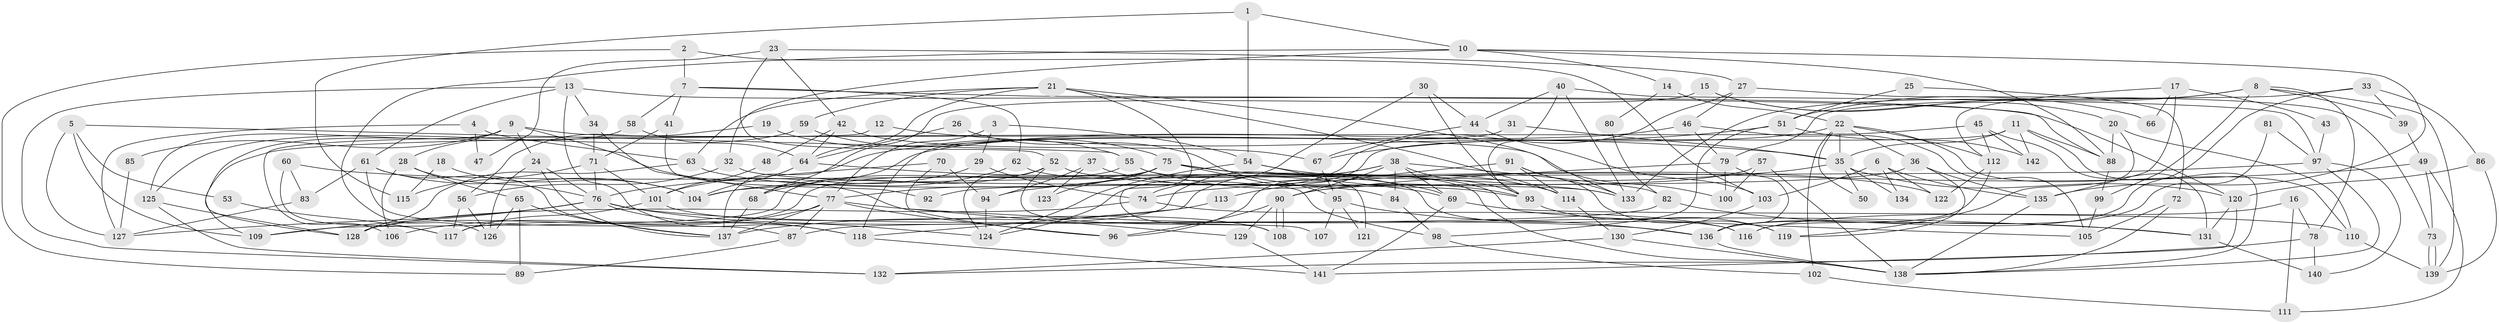 // coarse degree distribution, {6: 0.17391304347826086, 4: 0.1956521739130435, 5: 0.16304347826086957, 3: 0.15217391304347827, 7: 0.06521739130434782, 8: 0.06521739130434782, 10: 0.021739130434782608, 2: 0.11956521739130435, 9: 0.021739130434782608, 12: 0.010869565217391304, 13: 0.010869565217391304}
// Generated by graph-tools (version 1.1) at 2025/24/03/03/25 07:24:01]
// undirected, 142 vertices, 284 edges
graph export_dot {
graph [start="1"]
  node [color=gray90,style=filled];
  1;
  2;
  3;
  4;
  5;
  6;
  7;
  8;
  9;
  10;
  11;
  12;
  13;
  14;
  15;
  16;
  17;
  18;
  19;
  20;
  21;
  22;
  23;
  24;
  25;
  26;
  27;
  28;
  29;
  30;
  31;
  32;
  33;
  34;
  35;
  36;
  37;
  38;
  39;
  40;
  41;
  42;
  43;
  44;
  45;
  46;
  47;
  48;
  49;
  50;
  51;
  52;
  53;
  54;
  55;
  56;
  57;
  58;
  59;
  60;
  61;
  62;
  63;
  64;
  65;
  66;
  67;
  68;
  69;
  70;
  71;
  72;
  73;
  74;
  75;
  76;
  77;
  78;
  79;
  80;
  81;
  82;
  83;
  84;
  85;
  86;
  87;
  88;
  89;
  90;
  91;
  92;
  93;
  94;
  95;
  96;
  97;
  98;
  99;
  100;
  101;
  102;
  103;
  104;
  105;
  106;
  107;
  108;
  109;
  110;
  111;
  112;
  113;
  114;
  115;
  116;
  117;
  118;
  119;
  120;
  121;
  122;
  123;
  124;
  125;
  126;
  127;
  128;
  129;
  130;
  131;
  132;
  133;
  134;
  135;
  136;
  137;
  138;
  139;
  140;
  141;
  142;
  1 -- 10;
  1 -- 54;
  1 -- 115;
  2 -- 89;
  2 -- 103;
  2 -- 7;
  3 -- 54;
  3 -- 77;
  3 -- 29;
  4 -- 127;
  4 -- 63;
  4 -- 47;
  5 -- 109;
  5 -- 55;
  5 -- 53;
  5 -- 127;
  6 -- 122;
  6 -- 103;
  6 -- 134;
  6 -- 135;
  7 -- 88;
  7 -- 41;
  7 -- 58;
  7 -- 62;
  8 -- 78;
  8 -- 39;
  8 -- 51;
  8 -- 99;
  8 -- 133;
  8 -- 139;
  9 -- 24;
  9 -- 96;
  9 -- 28;
  9 -- 85;
  9 -- 100;
  9 -- 125;
  10 -- 135;
  10 -- 126;
  10 -- 14;
  10 -- 32;
  10 -- 88;
  11 -- 88;
  11 -- 138;
  11 -- 35;
  11 -- 96;
  11 -- 142;
  12 -- 106;
  12 -- 35;
  13 -- 61;
  13 -- 120;
  13 -- 34;
  13 -- 118;
  13 -- 132;
  14 -- 22;
  14 -- 80;
  15 -- 20;
  15 -- 68;
  15 -- 66;
  16 -- 116;
  16 -- 111;
  16 -- 78;
  17 -- 112;
  17 -- 135;
  17 -- 43;
  17 -- 66;
  18 -- 104;
  18 -- 115;
  19 -- 55;
  19 -- 56;
  20 -- 110;
  20 -- 88;
  20 -- 119;
  21 -- 114;
  21 -- 64;
  21 -- 59;
  21 -- 63;
  21 -- 108;
  21 -- 133;
  22 -- 68;
  22 -- 36;
  22 -- 35;
  22 -- 50;
  22 -- 102;
  22 -- 110;
  22 -- 112;
  23 -- 42;
  23 -- 52;
  23 -- 27;
  23 -- 47;
  24 -- 76;
  24 -- 126;
  24 -- 137;
  25 -- 51;
  25 -- 72;
  26 -- 95;
  26 -- 64;
  27 -- 74;
  27 -- 46;
  27 -- 73;
  28 -- 76;
  28 -- 65;
  28 -- 106;
  29 -- 101;
  29 -- 74;
  30 -- 93;
  30 -- 124;
  30 -- 44;
  31 -- 35;
  31 -- 118;
  32 -- 133;
  32 -- 56;
  33 -- 86;
  33 -- 136;
  33 -- 39;
  33 -- 79;
  34 -- 77;
  34 -- 71;
  35 -- 50;
  35 -- 94;
  35 -- 120;
  35 -- 134;
  36 -- 119;
  36 -- 135;
  36 -- 92;
  37 -- 69;
  37 -- 94;
  37 -- 123;
  38 -- 90;
  38 -- 84;
  38 -- 69;
  38 -- 82;
  38 -- 93;
  38 -- 117;
  38 -- 118;
  39 -- 49;
  40 -- 97;
  40 -- 133;
  40 -- 44;
  40 -- 93;
  41 -- 71;
  41 -- 92;
  42 -- 64;
  42 -- 67;
  42 -- 48;
  43 -- 97;
  44 -- 67;
  44 -- 103;
  45 -- 131;
  45 -- 109;
  45 -- 112;
  45 -- 142;
  46 -- 137;
  46 -- 79;
  46 -- 105;
  48 -- 101;
  49 -- 73;
  49 -- 74;
  49 -- 111;
  51 -- 142;
  51 -- 67;
  51 -- 98;
  52 -- 93;
  52 -- 124;
  52 -- 68;
  52 -- 107;
  53 -- 117;
  54 -- 124;
  54 -- 114;
  54 -- 121;
  55 -- 138;
  55 -- 93;
  55 -- 109;
  56 -- 117;
  56 -- 126;
  57 -- 90;
  57 -- 100;
  57 -- 138;
  58 -- 128;
  58 -- 64;
  59 -- 125;
  59 -- 75;
  60 -- 117;
  60 -- 133;
  60 -- 83;
  61 -- 104;
  61 -- 87;
  61 -- 83;
  61 -- 137;
  62 -- 104;
  62 -- 116;
  63 -- 128;
  63 -- 84;
  64 -- 69;
  64 -- 104;
  65 -- 137;
  65 -- 89;
  65 -- 126;
  67 -- 95;
  68 -- 137;
  69 -- 110;
  69 -- 141;
  70 -- 129;
  70 -- 76;
  70 -- 94;
  71 -- 76;
  71 -- 101;
  71 -- 115;
  72 -- 105;
  72 -- 138;
  73 -- 139;
  73 -- 139;
  74 -- 116;
  74 -- 128;
  75 -- 77;
  75 -- 98;
  75 -- 105;
  75 -- 122;
  75 -- 123;
  75 -- 128;
  76 -- 127;
  76 -- 118;
  76 -- 109;
  76 -- 124;
  76 -- 136;
  77 -- 137;
  77 -- 96;
  77 -- 87;
  77 -- 106;
  77 -- 131;
  78 -- 132;
  78 -- 140;
  79 -- 90;
  79 -- 100;
  79 -- 136;
  80 -- 82;
  81 -- 136;
  81 -- 97;
  82 -- 131;
  82 -- 87;
  83 -- 127;
  84 -- 98;
  85 -- 127;
  86 -- 120;
  86 -- 139;
  87 -- 89;
  88 -- 99;
  90 -- 108;
  90 -- 108;
  90 -- 96;
  90 -- 129;
  91 -- 119;
  91 -- 133;
  91 -- 113;
  91 -- 114;
  93 -- 119;
  94 -- 124;
  95 -- 136;
  95 -- 107;
  95 -- 121;
  97 -- 138;
  97 -- 140;
  97 -- 104;
  98 -- 102;
  99 -- 105;
  101 -- 108;
  101 -- 117;
  102 -- 111;
  103 -- 130;
  110 -- 139;
  112 -- 116;
  112 -- 122;
  113 -- 137;
  114 -- 130;
  118 -- 141;
  120 -- 141;
  120 -- 131;
  125 -- 128;
  125 -- 132;
  129 -- 141;
  130 -- 132;
  130 -- 138;
  131 -- 140;
  135 -- 138;
  136 -- 138;
}
